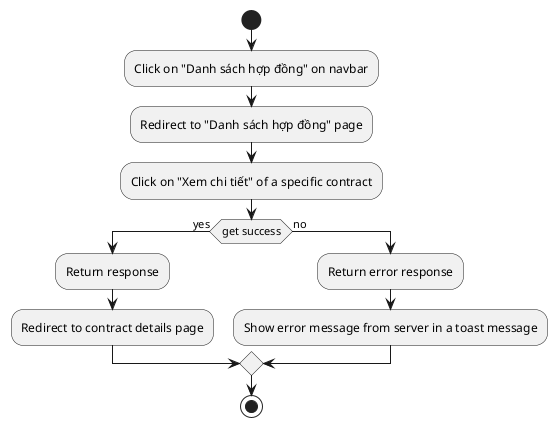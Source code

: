@startuml
start
:Click on "Danh sách hợp đồng" on navbar;
:Redirect to "Danh sách hợp đồng" page;
:Click on "Xem chi tiết" of a specific contract;
if (get success) then (yes)
    :Return response;
    :Redirect to contract details page;
else (no)
    :Return error response;
    :Show error message from server in a toast message;
endif
stop
@enduml